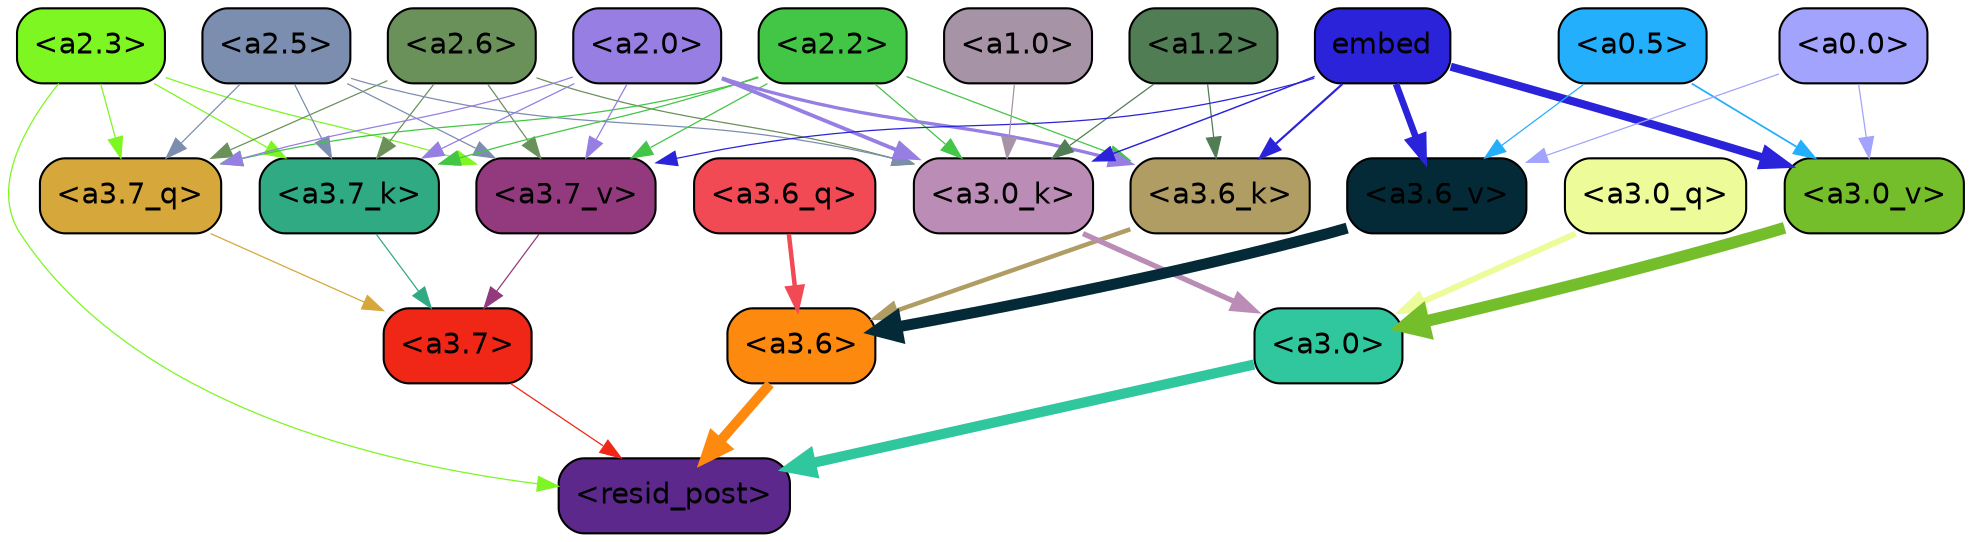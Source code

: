 strict digraph "" {
	graph [bgcolor=transparent,
		layout=dot,
		overlap=false,
		splines=true
	];
	"<a3.7>"	[color=black,
		fillcolor="#f02617",
		fontname=Helvetica,
		shape=box,
		style="filled, rounded"];
	"<resid_post>"	[color=black,
		fillcolor="#5c288b",
		fontname=Helvetica,
		shape=box,
		style="filled, rounded"];
	"<a3.7>" -> "<resid_post>"	[color="#f02617",
		penwidth=0.6];
	"<a3.6>"	[color=black,
		fillcolor="#fe890f",
		fontname=Helvetica,
		shape=box,
		style="filled, rounded"];
	"<a3.6>" -> "<resid_post>"	[color="#fe890f",
		penwidth=4.751592040061951];
	"<a3.0>"	[color=black,
		fillcolor="#30c79e",
		fontname=Helvetica,
		shape=box,
		style="filled, rounded"];
	"<a3.0>" -> "<resid_post>"	[color="#30c79e",
		penwidth=4.904066681861877];
	"<a2.3>"	[color=black,
		fillcolor="#7df622",
		fontname=Helvetica,
		shape=box,
		style="filled, rounded"];
	"<a2.3>" -> "<resid_post>"	[color="#7df622",
		penwidth=0.6];
	"<a3.7_q>"	[color=black,
		fillcolor="#d6a73b",
		fontname=Helvetica,
		shape=box,
		style="filled, rounded"];
	"<a2.3>" -> "<a3.7_q>"	[color="#7df622",
		penwidth=0.6];
	"<a3.7_k>"	[color=black,
		fillcolor="#30aa83",
		fontname=Helvetica,
		shape=box,
		style="filled, rounded"];
	"<a2.3>" -> "<a3.7_k>"	[color="#7df622",
		penwidth=0.6];
	"<a3.7_v>"	[color=black,
		fillcolor="#933a7f",
		fontname=Helvetica,
		shape=box,
		style="filled, rounded"];
	"<a2.3>" -> "<a3.7_v>"	[color="#7df622",
		penwidth=0.6];
	"<a3.7_q>" -> "<a3.7>"	[color="#d6a73b",
		penwidth=0.6];
	"<a3.6_q>"	[color=black,
		fillcolor="#f14a55",
		fontname=Helvetica,
		shape=box,
		style="filled, rounded"];
	"<a3.6_q>" -> "<a3.6>"	[color="#f14a55",
		penwidth=2.160832464694977];
	"<a3.0_q>"	[color=black,
		fillcolor="#edfb98",
		fontname=Helvetica,
		shape=box,
		style="filled, rounded"];
	"<a3.0_q>" -> "<a3.0>"	[color="#edfb98",
		penwidth=2.870753765106201];
	"<a3.7_k>" -> "<a3.7>"	[color="#30aa83",
		penwidth=0.6];
	"<a3.6_k>"	[color=black,
		fillcolor="#b09d64",
		fontname=Helvetica,
		shape=box,
		style="filled, rounded"];
	"<a3.6_k>" -> "<a3.6>"	[color="#b09d64",
		penwidth=2.13908451795578];
	"<a3.0_k>"	[color=black,
		fillcolor="#bb8cb5",
		fontname=Helvetica,
		shape=box,
		style="filled, rounded"];
	"<a3.0_k>" -> "<a3.0>"	[color="#bb8cb5",
		penwidth=2.520303964614868];
	"<a3.7_v>" -> "<a3.7>"	[color="#933a7f",
		penwidth=0.6];
	"<a3.6_v>"	[color=black,
		fillcolor="#052a37",
		fontname=Helvetica,
		shape=box,
		style="filled, rounded"];
	"<a3.6_v>" -> "<a3.6>"	[color="#052a37",
		penwidth=5.297133803367615];
	"<a3.0_v>"	[color=black,
		fillcolor="#75be2b",
		fontname=Helvetica,
		shape=box,
		style="filled, rounded"];
	"<a3.0_v>" -> "<a3.0>"	[color="#75be2b",
		penwidth=5.680712580680847];
	"<a2.6>"	[color=black,
		fillcolor="#6b915b",
		fontname=Helvetica,
		shape=box,
		style="filled, rounded"];
	"<a2.6>" -> "<a3.7_q>"	[color="#6b915b",
		penwidth=0.6];
	"<a2.6>" -> "<a3.7_k>"	[color="#6b915b",
		penwidth=0.6];
	"<a2.6>" -> "<a3.0_k>"	[color="#6b915b",
		penwidth=0.6];
	"<a2.6>" -> "<a3.7_v>"	[color="#6b915b",
		penwidth=0.6];
	"<a2.5>"	[color=black,
		fillcolor="#7c8eaf",
		fontname=Helvetica,
		shape=box,
		style="filled, rounded"];
	"<a2.5>" -> "<a3.7_q>"	[color="#7c8eaf",
		penwidth=0.6];
	"<a2.5>" -> "<a3.7_k>"	[color="#7c8eaf",
		penwidth=0.6];
	"<a2.5>" -> "<a3.0_k>"	[color="#7c8eaf",
		penwidth=0.6];
	"<a2.5>" -> "<a3.7_v>"	[color="#7c8eaf",
		penwidth=0.6];
	"<a2.2>"	[color=black,
		fillcolor="#43c545",
		fontname=Helvetica,
		shape=box,
		style="filled, rounded"];
	"<a2.2>" -> "<a3.7_q>"	[color="#43c545",
		penwidth=0.6];
	"<a2.2>" -> "<a3.7_k>"	[color="#43c545",
		penwidth=0.6];
	"<a2.2>" -> "<a3.6_k>"	[color="#43c545",
		penwidth=0.6];
	"<a2.2>" -> "<a3.0_k>"	[color="#43c545",
		penwidth=0.6];
	"<a2.2>" -> "<a3.7_v>"	[color="#43c545",
		penwidth=0.6];
	"<a2.0>"	[color=black,
		fillcolor="#977ee2",
		fontname=Helvetica,
		shape=box,
		style="filled, rounded"];
	"<a2.0>" -> "<a3.7_q>"	[color="#977ee2",
		penwidth=0.6];
	"<a2.0>" -> "<a3.7_k>"	[color="#977ee2",
		penwidth=0.6];
	"<a2.0>" -> "<a3.6_k>"	[color="#977ee2",
		penwidth=1.5897698998451233];
	"<a2.0>" -> "<a3.0_k>"	[color="#977ee2",
		penwidth=1.8405593037605286];
	"<a2.0>" -> "<a3.7_v>"	[color="#977ee2",
		penwidth=0.6];
	"<a1.2>"	[color=black,
		fillcolor="#517d55",
		fontname=Helvetica,
		shape=box,
		style="filled, rounded"];
	"<a1.2>" -> "<a3.6_k>"	[color="#517d55",
		penwidth=0.6];
	"<a1.2>" -> "<a3.0_k>"	[color="#517d55",
		penwidth=0.6];
	embed	[color=black,
		fillcolor="#2a23d9",
		fontname=Helvetica,
		shape=box,
		style="filled, rounded"];
	embed -> "<a3.6_k>"	[color="#2a23d9",
		penwidth=1.046662151813507];
	embed -> "<a3.0_k>"	[color="#2a23d9",
		penwidth=0.6995279788970947];
	embed -> "<a3.7_v>"	[color="#2a23d9",
		penwidth=0.6];
	embed -> "<a3.6_v>"	[color="#2a23d9",
		penwidth=3.1840110421180725];
	embed -> "<a3.0_v>"	[color="#2a23d9",
		penwidth=3.9005755856633186];
	"<a1.0>"	[color=black,
		fillcolor="#a793a6",
		fontname=Helvetica,
		shape=box,
		style="filled, rounded"];
	"<a1.0>" -> "<a3.0_k>"	[color="#a793a6",
		penwidth=0.6];
	"<a0.5>"	[color=black,
		fillcolor="#24affd",
		fontname=Helvetica,
		shape=box,
		style="filled, rounded"];
	"<a0.5>" -> "<a3.6_v>"	[color="#24affd",
		penwidth=0.6];
	"<a0.5>" -> "<a3.0_v>"	[color="#24affd",
		penwidth=0.8493617177009583];
	"<a0.0>"	[color=black,
		fillcolor="#a2a3fd",
		fontname=Helvetica,
		shape=box,
		style="filled, rounded"];
	"<a0.0>" -> "<a3.6_v>"	[color="#a2a3fd",
		penwidth=0.6];
	"<a0.0>" -> "<a3.0_v>"	[color="#a2a3fd",
		penwidth=0.6];
}
